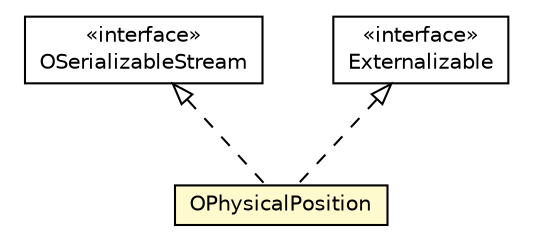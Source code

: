#!/usr/local/bin/dot
#
# Class diagram 
# Generated by UMLGraph version R5_6-24-gf6e263 (http://www.umlgraph.org/)
#

digraph G {
	edge [fontname="Helvetica",fontsize=10,labelfontname="Helvetica",labelfontsize=10];
	node [fontname="Helvetica",fontsize=10,shape=plaintext];
	nodesep=0.25;
	ranksep=0.5;
	// com.orientechnologies.orient.core.serialization.OSerializableStream
	c2791177 [label=<<table title="com.orientechnologies.orient.core.serialization.OSerializableStream" border="0" cellborder="1" cellspacing="0" cellpadding="2" port="p" href="../serialization/OSerializableStream.html">
		<tr><td><table border="0" cellspacing="0" cellpadding="1">
<tr><td align="center" balign="center"> &#171;interface&#187; </td></tr>
<tr><td align="center" balign="center"> OSerializableStream </td></tr>
		</table></td></tr>
		</table>>, URL="../serialization/OSerializableStream.html", fontname="Helvetica", fontcolor="black", fontsize=10.0];
	// com.orientechnologies.orient.core.storage.OPhysicalPosition
	c2791244 [label=<<table title="com.orientechnologies.orient.core.storage.OPhysicalPosition" border="0" cellborder="1" cellspacing="0" cellpadding="2" port="p" bgcolor="lemonChiffon" href="./OPhysicalPosition.html">
		<tr><td><table border="0" cellspacing="0" cellpadding="1">
<tr><td align="center" balign="center"> OPhysicalPosition </td></tr>
		</table></td></tr>
		</table>>, URL="./OPhysicalPosition.html", fontname="Helvetica", fontcolor="black", fontsize=10.0];
	//com.orientechnologies.orient.core.storage.OPhysicalPosition implements com.orientechnologies.orient.core.serialization.OSerializableStream
	c2791177:p -> c2791244:p [dir=back,arrowtail=empty,style=dashed];
	//com.orientechnologies.orient.core.storage.OPhysicalPosition implements java.io.Externalizable
	c2792250:p -> c2791244:p [dir=back,arrowtail=empty,style=dashed];
	// java.io.Externalizable
	c2792250 [label=<<table title="java.io.Externalizable" border="0" cellborder="1" cellspacing="0" cellpadding="2" port="p" href="http://java.sun.com/j2se/1.4.2/docs/api/java/io/Externalizable.html">
		<tr><td><table border="0" cellspacing="0" cellpadding="1">
<tr><td align="center" balign="center"> &#171;interface&#187; </td></tr>
<tr><td align="center" balign="center"> Externalizable </td></tr>
		</table></td></tr>
		</table>>, URL="http://java.sun.com/j2se/1.4.2/docs/api/java/io/Externalizable.html", fontname="Helvetica", fontcolor="black", fontsize=10.0];
}

